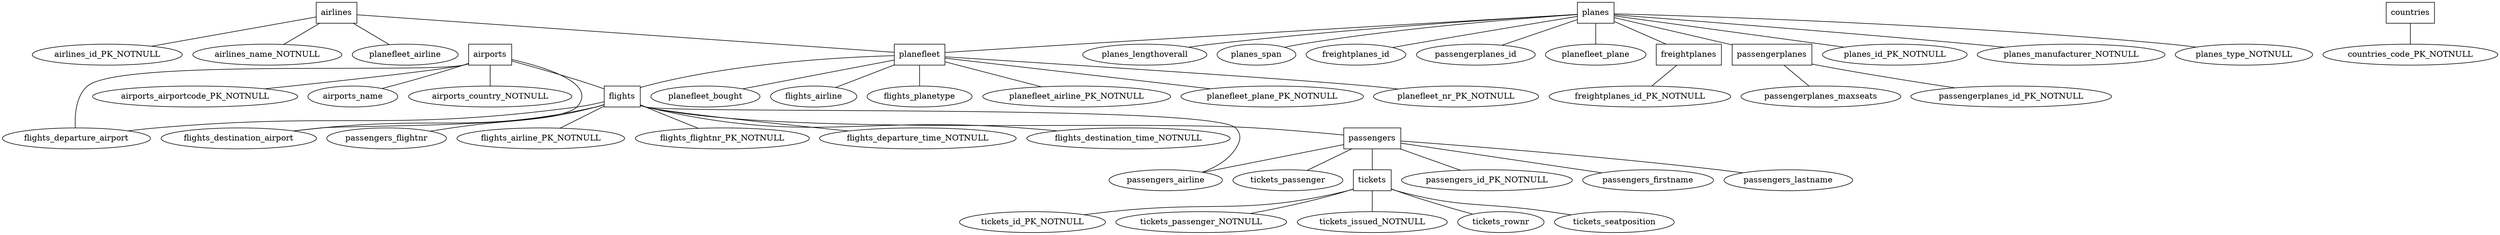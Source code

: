 graph ERD {
airlines [shape=box];
airlines -- airlines_id_PK_NOTNULL
airlines -- airlines_name_NOTNULL
airlines -- planefleet_airline
airports [shape=box];
airports -- airports_airportcode_PK_NOTNULL
airports -- airports_name
airports -- airports_country_NOTNULL
airports -- flights_departure_airport
airports -- flights_destination_airport
countries [shape=box];
countries -- countries_code_PK_NOTNULL
flights [shape=box];
flights -- flights_airline_PK_NOTNULL
flights -- flights_flightnr_PK_NOTNULL
flights -- flights_departure_time_NOTNULL
flights -- flights_departure_airport
flights -- flights_destination_time_NOTNULL
flights -- flights_destination_airport
flights -- passengers_airline
flights -- passengers_flightnr
freightplanes [shape=box];
freightplanes -- freightplanes_id_PK_NOTNULL
passengerplanes [shape=box];
passengerplanes -- passengerplanes_id_PK_NOTNULL
passengerplanes -- passengerplanes_maxseats
passengers [shape=box];
passengers -- passengers_id_PK_NOTNULL
passengers -- passengers_firstname
passengers -- passengers_lastname
passengers -- passengers_airline
passengers -- tickets_passenger
planefleet [shape=box];
planefleet -- planefleet_airline_PK_NOTNULL
planefleet -- planefleet_plane_PK_NOTNULL
planefleet -- planefleet_nr_PK_NOTNULL
planefleet -- planefleet_bought
planefleet -- flights_airline
planefleet -- flights_planetype
planes [shape=box];
planes -- planes_id_PK_NOTNULL
planes -- planes_manufacturer_NOTNULL
planes -- planes_type_NOTNULL
planes -- planes_lengthoverall
planes -- planes_span
planes -- freightplanes_id
planes -- passengerplanes_id
planes -- planefleet_plane
tickets [shape=box];
tickets -- tickets_id_PK_NOTNULL
tickets -- tickets_passenger_NOTNULL
tickets -- tickets_issued_NOTNULL
tickets -- tickets_rownr
tickets -- tickets_seatposition
airlines -- planefleet
airports -- flights
flights -- passengers
passengers -- tickets
planefleet -- flights
planes -- freightplanes
planes -- passengerplanes
planes -- planefleet
}
